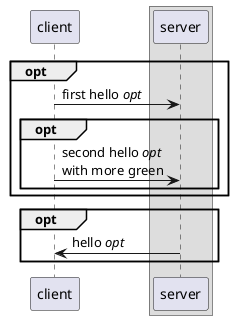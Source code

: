 {
  "sha1": "dbxxns3mwdpwffxcl3asrnugo45lpku",
  "insertion": {
    "when": "2024-06-01T09:03:02.778Z",
    "url": "https://forum.plantuml.net/11606/full-opacity-alpha-compositing-support-for-svg-and-png",
    "user": "plantuml@gmail.com"
  }
}
@startuml
skinparam BackgroundColor transparent
skinparam shadowing false
skinparam SequenceGroupBodyBackgroundColor 6700FF00

participant client
box
  participant server
end box

opt
client -> server : first hello //opt//
  opt
    client -> server : second hello //opt//\nwith more green
  end opt
end opt
opt
  client <- server : hello //opt//
end opt
@enduml
